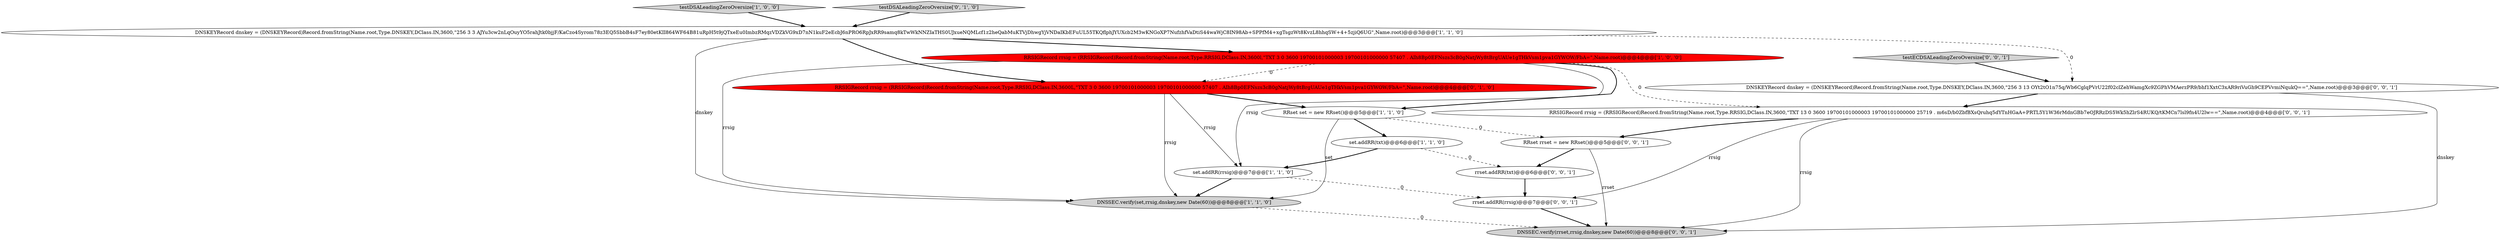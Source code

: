 digraph {
5 [style = filled, label = "DNSSEC.verify(set,rrsig,dnskey,new Date(60))@@@8@@@['1', '1', '0']", fillcolor = lightgray, shape = ellipse image = "AAA0AAABBB1BBB"];
11 [style = filled, label = "rrset.addRR(txt)@@@6@@@['0', '0', '1']", fillcolor = white, shape = ellipse image = "AAA0AAABBB3BBB"];
2 [style = filled, label = "set.addRR(rrsig)@@@7@@@['1', '1', '0']", fillcolor = white, shape = ellipse image = "AAA0AAABBB1BBB"];
13 [style = filled, label = "RRSIGRecord rrsig = (RRSIGRecord)Record.fromString(Name.root,Type.RRSIG,DClass.IN,3600,\"TXT 13 0 3600 19700101000003 19700101000000 25719 . m6sD/b0ZbfBXsQruhq5dYTnHGaA+PRTL5Y1W36rMdnGBb7eOJRRzDS5Wk5hZlrS4RUKQ/tKMCn7lsl9fn4U2lw==\",Name.root)@@@4@@@['0', '0', '1']", fillcolor = white, shape = ellipse image = "AAA0AAABBB3BBB"];
7 [style = filled, label = "RRSIGRecord rrsig = (RRSIGRecord)Record.fromString(Name.root,Type.RRSIG,DClass.IN,3600L,\"TXT 3 0 3600 19700101000003 19700101000000 57407 . AIh8Bp0EFNszs3cB0gNatjWy8tBrgUAUe1gTHkVsm1pva1GYWOW/FbA=\",Name.root)@@@4@@@['0', '1', '0']", fillcolor = red, shape = ellipse image = "AAA1AAABBB2BBB"];
12 [style = filled, label = "rrset.addRR(rrsig)@@@7@@@['0', '0', '1']", fillcolor = white, shape = ellipse image = "AAA0AAABBB3BBB"];
9 [style = filled, label = "DNSKEYRecord dnskey = (DNSKEYRecord)Record.fromString(Name.root,Type.DNSKEY,DClass.IN,3600,\"256 3 13 OYt2tO1n75q/Wb6CglqPVrU22f02clZehWamgXc9ZGPhVMAerzPR9/bhf1XxtC3xAR9riVuGh9CEPVvmiNqukQ==\",Name.root)@@@3@@@['0', '0', '1']", fillcolor = white, shape = ellipse image = "AAA0AAABBB3BBB"];
1 [style = filled, label = "DNSKEYRecord dnskey = (DNSKEYRecord)Record.fromString(Name.root,Type.DNSKEY,DClass.IN,3600,\"256 3 3 AJYu3cw2nLqOuyYO5rahJtk0bjjF/KaCzo4Syrom78z3EQ5SbbB4sF7ey80etKII864WF64B81uRpH5t9jQTxeEu0ImbzRMqzVDZkVG9xD7nN1kuF2eEcbJ6nPRO6RpJxRR9samq8kTwWkNNZIaTHS0UJxueNQMLcf1z2heQabMuKTVjDhwgYjVNDaIKbEFuUL55TKQflphJYUXcb2M3wKNGoXP7NufzhfVaDtiS44waWjC8IN98Ab+SPPfM4+xgTsgzWt8KvzL8hhqSW+4+5zjiQ6UG\",Name.root)@@@3@@@['1', '1', '0']", fillcolor = white, shape = ellipse image = "AAA0AAABBB1BBB"];
15 [style = filled, label = "testECDSALeadingZeroOversize['0', '0', '1']", fillcolor = lightgray, shape = diamond image = "AAA0AAABBB3BBB"];
6 [style = filled, label = "testDSALeadingZeroOversize['1', '0', '0']", fillcolor = lightgray, shape = diamond image = "AAA0AAABBB1BBB"];
3 [style = filled, label = "RRset set = new RRset()@@@5@@@['1', '1', '0']", fillcolor = white, shape = ellipse image = "AAA0AAABBB1BBB"];
0 [style = filled, label = "RRSIGRecord rrsig = (RRSIGRecord)Record.fromString(Name.root,Type.RRSIG,DClass.IN,3600l,\"TXT 3 0 3600 19700101000003 19700101000000 57407 . AIh8Bp0EFNszs3cB0gNatjWy8tBrgUAUe1gTHkVsm1pva1GYWOW/FbA=\",Name.root)@@@4@@@['1', '0', '0']", fillcolor = red, shape = ellipse image = "AAA1AAABBB1BBB"];
8 [style = filled, label = "testDSALeadingZeroOversize['0', '1', '0']", fillcolor = lightgray, shape = diamond image = "AAA0AAABBB2BBB"];
10 [style = filled, label = "RRset rrset = new RRset()@@@5@@@['0', '0', '1']", fillcolor = white, shape = ellipse image = "AAA0AAABBB3BBB"];
14 [style = filled, label = "DNSSEC.verify(rrset,rrsig,dnskey,new Date(60))@@@8@@@['0', '0', '1']", fillcolor = lightgray, shape = ellipse image = "AAA0AAABBB3BBB"];
4 [style = filled, label = "set.addRR(txt)@@@6@@@['1', '1', '0']", fillcolor = white, shape = ellipse image = "AAA0AAABBB1BBB"];
0->3 [style = bold, label=""];
13->10 [style = bold, label=""];
13->14 [style = solid, label="rrsig"];
5->14 [style = dashed, label="0"];
1->5 [style = solid, label="dnskey"];
1->9 [style = dashed, label="0"];
11->12 [style = bold, label=""];
1->0 [style = bold, label=""];
4->2 [style = bold, label=""];
3->4 [style = bold, label=""];
1->7 [style = bold, label=""];
7->3 [style = bold, label=""];
8->1 [style = bold, label=""];
6->1 [style = bold, label=""];
9->14 [style = solid, label="dnskey"];
13->12 [style = solid, label="rrsig"];
2->12 [style = dashed, label="0"];
7->2 [style = solid, label="rrsig"];
0->5 [style = solid, label="rrsig"];
15->9 [style = bold, label=""];
7->5 [style = solid, label="rrsig"];
0->13 [style = dashed, label="0"];
12->14 [style = bold, label=""];
3->5 [style = solid, label="set"];
3->10 [style = dashed, label="0"];
4->11 [style = dashed, label="0"];
0->7 [style = dashed, label="0"];
0->2 [style = solid, label="rrsig"];
10->14 [style = solid, label="rrset"];
2->5 [style = bold, label=""];
9->13 [style = bold, label=""];
10->11 [style = bold, label=""];
}
